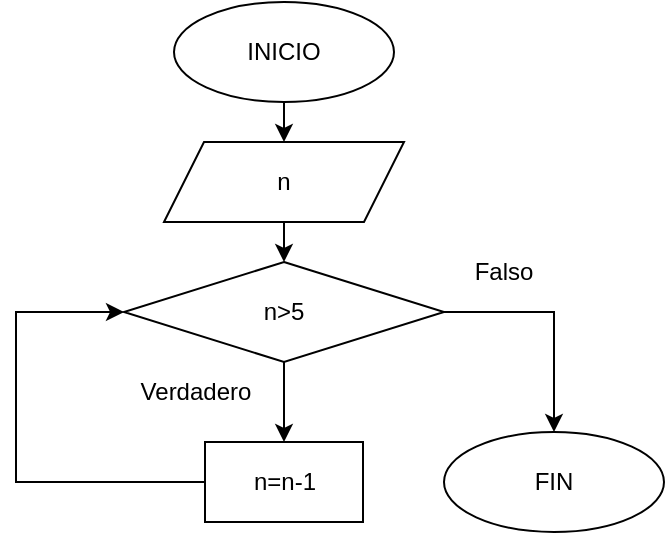 <mxfile version="21.6.5" type="device">
  <diagram id="C5RBs43oDa-KdzZeNtuy" name="Page-1">
    <mxGraphModel dx="592" dy="346" grid="1" gridSize="10" guides="1" tooltips="1" connect="1" arrows="1" fold="1" page="1" pageScale="1" pageWidth="827" pageHeight="1169" math="0" shadow="0">
      <root>
        <mxCell id="WIyWlLk6GJQsqaUBKTNV-0" />
        <mxCell id="WIyWlLk6GJQsqaUBKTNV-1" parent="WIyWlLk6GJQsqaUBKTNV-0" />
        <mxCell id="1PKnD66N_ytpsI6tjwpz-7" style="edgeStyle=orthogonalEdgeStyle;rounded=0;orthogonalLoop=1;jettySize=auto;html=1;exitX=0.5;exitY=1;exitDx=0;exitDy=0;entryX=0.5;entryY=0;entryDx=0;entryDy=0;" parent="WIyWlLk6GJQsqaUBKTNV-1" source="1PKnD66N_ytpsI6tjwpz-0" target="1PKnD66N_ytpsI6tjwpz-2" edge="1">
          <mxGeometry relative="1" as="geometry" />
        </mxCell>
        <mxCell id="1PKnD66N_ytpsI6tjwpz-0" value="INICIO" style="ellipse;whiteSpace=wrap;html=1;" parent="WIyWlLk6GJQsqaUBKTNV-1" vertex="1">
          <mxGeometry x="459" y="110" width="110" height="50" as="geometry" />
        </mxCell>
        <mxCell id="1PKnD66N_ytpsI6tjwpz-1" value="FIN" style="ellipse;whiteSpace=wrap;html=1;" parent="WIyWlLk6GJQsqaUBKTNV-1" vertex="1">
          <mxGeometry x="594" y="325" width="110" height="50" as="geometry" />
        </mxCell>
        <mxCell id="1PKnD66N_ytpsI6tjwpz-8" style="edgeStyle=orthogonalEdgeStyle;rounded=0;orthogonalLoop=1;jettySize=auto;html=1;exitX=0.5;exitY=1;exitDx=0;exitDy=0;entryX=0.5;entryY=0;entryDx=0;entryDy=0;" parent="WIyWlLk6GJQsqaUBKTNV-1" source="1PKnD66N_ytpsI6tjwpz-2" target="1PKnD66N_ytpsI6tjwpz-5" edge="1">
          <mxGeometry relative="1" as="geometry" />
        </mxCell>
        <mxCell id="1PKnD66N_ytpsI6tjwpz-2" value="n" style="shape=parallelogram;perimeter=parallelogramPerimeter;whiteSpace=wrap;html=1;fixedSize=1;" parent="WIyWlLk6GJQsqaUBKTNV-1" vertex="1">
          <mxGeometry x="454" y="180" width="120" height="40" as="geometry" />
        </mxCell>
        <mxCell id="1PKnD66N_ytpsI6tjwpz-9" style="edgeStyle=orthogonalEdgeStyle;rounded=0;orthogonalLoop=1;jettySize=auto;html=1;exitX=0.5;exitY=1;exitDx=0;exitDy=0;entryX=0.5;entryY=0;entryDx=0;entryDy=0;" parent="WIyWlLk6GJQsqaUBKTNV-1" source="1PKnD66N_ytpsI6tjwpz-5" target="1PKnD66N_ytpsI6tjwpz-6" edge="1">
          <mxGeometry relative="1" as="geometry" />
        </mxCell>
        <mxCell id="1PKnD66N_ytpsI6tjwpz-13" style="edgeStyle=orthogonalEdgeStyle;rounded=0;orthogonalLoop=1;jettySize=auto;html=1;exitX=1;exitY=0.5;exitDx=0;exitDy=0;entryX=0.5;entryY=0;entryDx=0;entryDy=0;" parent="WIyWlLk6GJQsqaUBKTNV-1" source="1PKnD66N_ytpsI6tjwpz-5" target="1PKnD66N_ytpsI6tjwpz-1" edge="1">
          <mxGeometry relative="1" as="geometry" />
        </mxCell>
        <mxCell id="1PKnD66N_ytpsI6tjwpz-5" value="n&amp;gt;5" style="rhombus;whiteSpace=wrap;html=1;" parent="WIyWlLk6GJQsqaUBKTNV-1" vertex="1">
          <mxGeometry x="434" y="240" width="160" height="50" as="geometry" />
        </mxCell>
        <mxCell id="1PKnD66N_ytpsI6tjwpz-12" style="edgeStyle=orthogonalEdgeStyle;rounded=0;orthogonalLoop=1;jettySize=auto;html=1;exitX=0;exitY=0.5;exitDx=0;exitDy=0;entryX=0;entryY=0.5;entryDx=0;entryDy=0;" parent="WIyWlLk6GJQsqaUBKTNV-1" source="1PKnD66N_ytpsI6tjwpz-6" target="1PKnD66N_ytpsI6tjwpz-5" edge="1">
          <mxGeometry relative="1" as="geometry">
            <Array as="points">
              <mxPoint x="380" y="350" />
              <mxPoint x="380" y="265" />
            </Array>
          </mxGeometry>
        </mxCell>
        <mxCell id="1PKnD66N_ytpsI6tjwpz-6" value="n=n-1" style="rounded=0;whiteSpace=wrap;html=1;" parent="WIyWlLk6GJQsqaUBKTNV-1" vertex="1">
          <mxGeometry x="474.5" y="330" width="79" height="40" as="geometry" />
        </mxCell>
        <mxCell id="1PKnD66N_ytpsI6tjwpz-11" value="Verdadero" style="text;html=1;strokeColor=none;fillColor=none;align=center;verticalAlign=middle;whiteSpace=wrap;rounded=0;" parent="WIyWlLk6GJQsqaUBKTNV-1" vertex="1">
          <mxGeometry x="440" y="290" width="60" height="30" as="geometry" />
        </mxCell>
        <mxCell id="1PKnD66N_ytpsI6tjwpz-14" value="Falso" style="text;html=1;strokeColor=none;fillColor=none;align=center;verticalAlign=middle;whiteSpace=wrap;rounded=0;" parent="WIyWlLk6GJQsqaUBKTNV-1" vertex="1">
          <mxGeometry x="594" y="230" width="60" height="30" as="geometry" />
        </mxCell>
      </root>
    </mxGraphModel>
  </diagram>
</mxfile>
